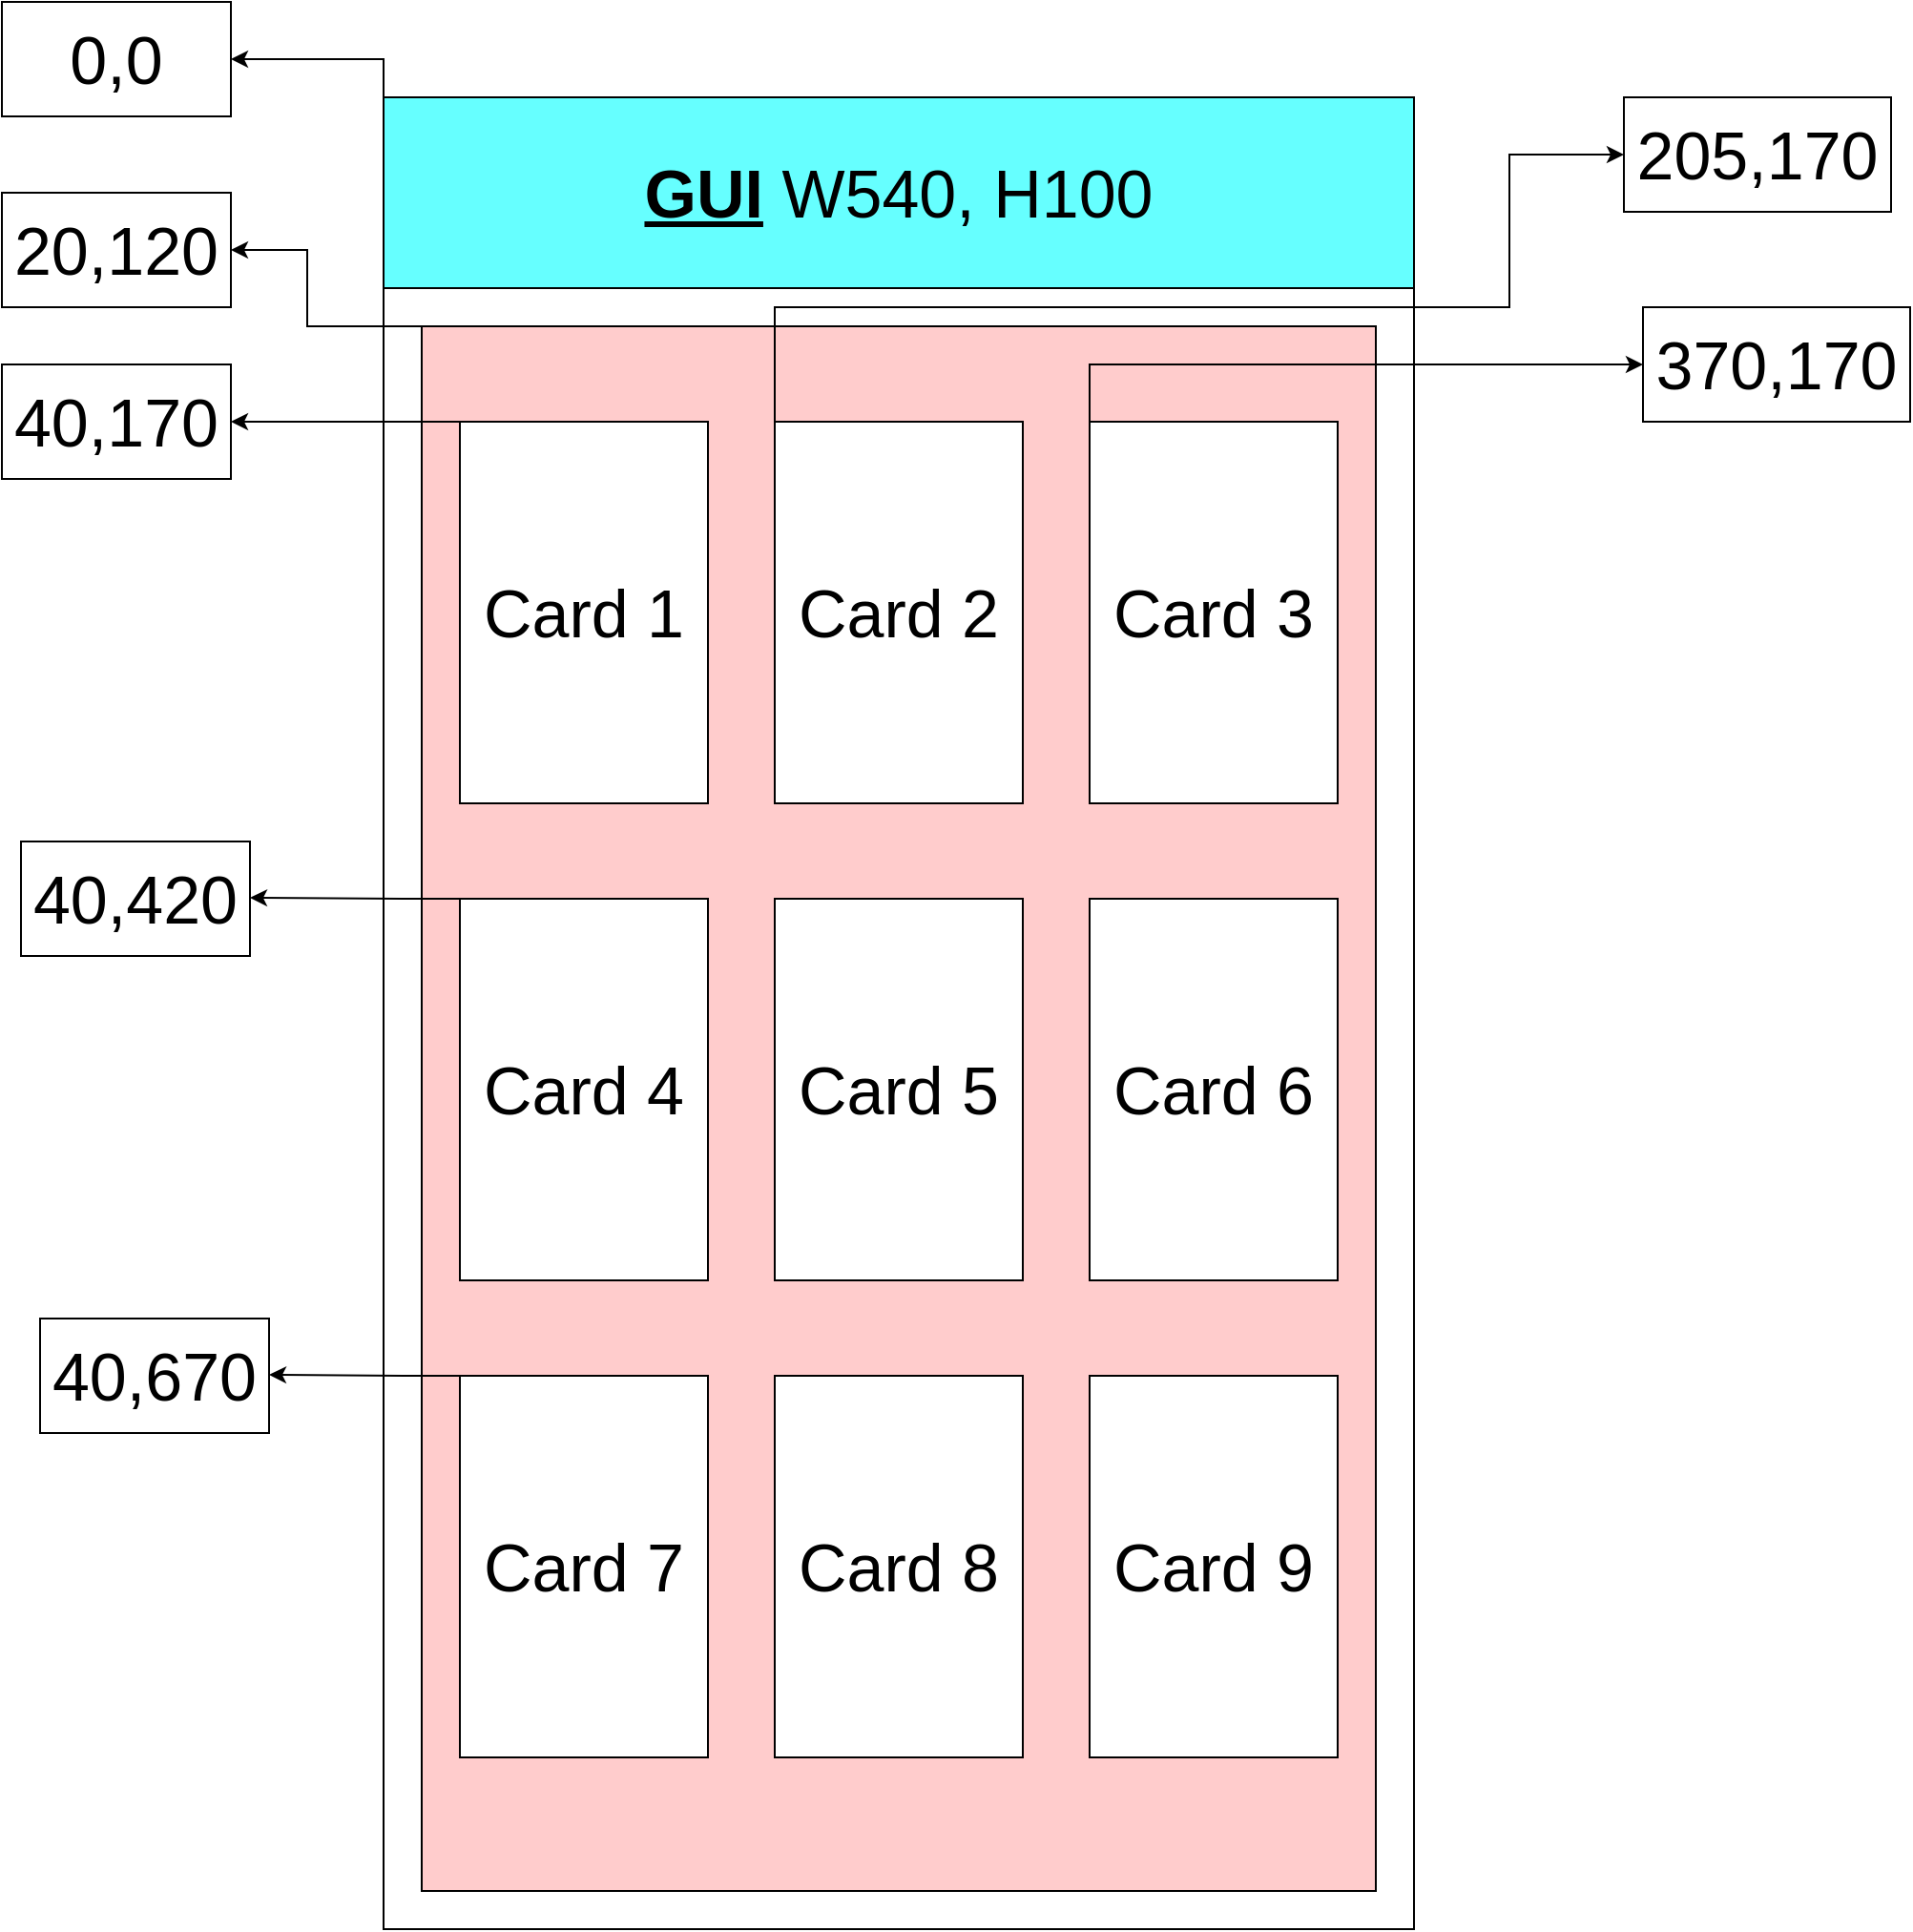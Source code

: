<mxfile version="21.7.5" type="device">
  <diagram name="Page-1" id="RToZYSdI2lvEUdarF9eZ">
    <mxGraphModel dx="1049" dy="1747" grid="1" gridSize="10" guides="1" tooltips="1" connect="1" arrows="1" fold="1" page="1" pageScale="1" pageWidth="2000" pageHeight="3000" math="0" shadow="0">
      <root>
        <mxCell id="0" />
        <mxCell id="1" parent="0" />
        <mxCell id="TQ5ufJPgA8B5lT9nGRSe-1" value="" style="rounded=0;whiteSpace=wrap;html=1;" parent="1" vertex="1">
          <mxGeometry x="210" y="180" width="540" height="960" as="geometry" />
        </mxCell>
        <mxCell id="TQ5ufJPgA8B5lT9nGRSe-15" style="edgeStyle=orthogonalEdgeStyle;rounded=0;orthogonalLoop=1;jettySize=auto;html=1;exitX=0;exitY=0;exitDx=0;exitDy=0;" parent="1" source="TQ5ufJPgA8B5lT9nGRSe-2" edge="1">
          <mxGeometry relative="1" as="geometry">
            <mxPoint x="130" y="160" as="targetPoint" />
            <Array as="points">
              <mxPoint x="210" y="160" />
            </Array>
          </mxGeometry>
        </mxCell>
        <mxCell id="TQ5ufJPgA8B5lT9nGRSe-2" value="&lt;font style=&quot;font-size: 35px;&quot;&gt;&lt;b&gt;&lt;u&gt;GUI&lt;/u&gt;&lt;/b&gt; W540, H100&lt;/font&gt;" style="rounded=0;whiteSpace=wrap;html=1;fillColor=#66FFFF;" parent="1" vertex="1">
          <mxGeometry x="210" y="180" width="540" height="100" as="geometry" />
        </mxCell>
        <mxCell id="TQ5ufJPgA8B5lT9nGRSe-29" style="edgeStyle=orthogonalEdgeStyle;rounded=0;orthogonalLoop=1;jettySize=auto;html=1;exitX=0;exitY=0;exitDx=0;exitDy=0;entryX=1;entryY=0.5;entryDx=0;entryDy=0;" parent="1" source="TQ5ufJPgA8B5lT9nGRSe-3" target="TQ5ufJPgA8B5lT9nGRSe-18" edge="1">
          <mxGeometry relative="1" as="geometry">
            <Array as="points">
              <mxPoint x="170" y="300" />
              <mxPoint x="170" y="260" />
            </Array>
          </mxGeometry>
        </mxCell>
        <mxCell id="TQ5ufJPgA8B5lT9nGRSe-3" value="&lt;font style=&quot;font-size: 35px;&quot;&gt;&lt;br&gt;&lt;/font&gt;" style="rounded=0;whiteSpace=wrap;html=1;strokeColor=#000000;fillColor=#FFCCCC;" parent="1" vertex="1">
          <mxGeometry x="230" y="300" width="500" height="820" as="geometry" />
        </mxCell>
        <mxCell id="TQ5ufJPgA8B5lT9nGRSe-20" style="edgeStyle=orthogonalEdgeStyle;rounded=0;orthogonalLoop=1;jettySize=auto;html=1;exitX=0;exitY=0;exitDx=0;exitDy=0;" parent="1" source="TQ5ufJPgA8B5lT9nGRSe-4" edge="1">
          <mxGeometry relative="1" as="geometry">
            <mxPoint x="130" y="350" as="targetPoint" />
            <Array as="points">
              <mxPoint x="170" y="350" />
              <mxPoint x="170" y="350" />
            </Array>
          </mxGeometry>
        </mxCell>
        <mxCell id="TQ5ufJPgA8B5lT9nGRSe-4" value="&lt;font style=&quot;font-size: 35px;&quot;&gt;Card 1&lt;/font&gt;" style="rounded=0;whiteSpace=wrap;html=1;" parent="1" vertex="1">
          <mxGeometry x="250" y="350" width="130" height="200" as="geometry" />
        </mxCell>
        <mxCell id="TQ5ufJPgA8B5lT9nGRSe-32" style="edgeStyle=orthogonalEdgeStyle;rounded=0;orthogonalLoop=1;jettySize=auto;html=1;exitX=0;exitY=0;exitDx=0;exitDy=0;entryX=0;entryY=0.5;entryDx=0;entryDy=0;" parent="1" source="TQ5ufJPgA8B5lT9nGRSe-5" target="TQ5ufJPgA8B5lT9nGRSe-31" edge="1">
          <mxGeometry relative="1" as="geometry">
            <Array as="points">
              <mxPoint x="415" y="290" />
              <mxPoint x="800" y="290" />
              <mxPoint x="800" y="210" />
            </Array>
          </mxGeometry>
        </mxCell>
        <mxCell id="TQ5ufJPgA8B5lT9nGRSe-5" value="&lt;font style=&quot;font-size: 35px;&quot;&gt;Card 2&lt;/font&gt;" style="rounded=0;whiteSpace=wrap;html=1;" parent="1" vertex="1">
          <mxGeometry x="415" y="350" width="130" height="200" as="geometry" />
        </mxCell>
        <mxCell id="TQ5ufJPgA8B5lT9nGRSe-35" style="edgeStyle=orthogonalEdgeStyle;rounded=0;orthogonalLoop=1;jettySize=auto;html=1;exitX=0;exitY=0;exitDx=0;exitDy=0;" parent="1" source="TQ5ufJPgA8B5lT9nGRSe-6" edge="1">
          <mxGeometry relative="1" as="geometry">
            <mxPoint x="870" y="320" as="targetPoint" />
            <Array as="points">
              <mxPoint x="580" y="320" />
              <mxPoint x="860" y="320" />
            </Array>
          </mxGeometry>
        </mxCell>
        <mxCell id="TQ5ufJPgA8B5lT9nGRSe-6" value="&lt;font style=&quot;font-size: 35px;&quot;&gt;Card 3&lt;/font&gt;" style="rounded=0;whiteSpace=wrap;html=1;" parent="1" vertex="1">
          <mxGeometry x="580" y="350" width="130" height="200" as="geometry" />
        </mxCell>
        <mxCell id="TQ5ufJPgA8B5lT9nGRSe-23" style="edgeStyle=orthogonalEdgeStyle;rounded=0;orthogonalLoop=1;jettySize=auto;html=1;exitX=0;exitY=0;exitDx=0;exitDy=0;" parent="1" source="TQ5ufJPgA8B5lT9nGRSe-7" edge="1">
          <mxGeometry relative="1" as="geometry">
            <mxPoint x="140" y="599.5" as="targetPoint" />
            <Array as="points">
              <mxPoint x="220" y="600" />
              <mxPoint x="220" y="600" />
            </Array>
          </mxGeometry>
        </mxCell>
        <mxCell id="TQ5ufJPgA8B5lT9nGRSe-7" value="&lt;font style=&quot;font-size: 35px;&quot;&gt;Card 4&lt;/font&gt;" style="rounded=0;whiteSpace=wrap;html=1;" parent="1" vertex="1">
          <mxGeometry x="250" y="600" width="130" height="200" as="geometry" />
        </mxCell>
        <mxCell id="TQ5ufJPgA8B5lT9nGRSe-9" value="&lt;font style=&quot;font-size: 35px;&quot;&gt;Card 5&lt;/font&gt;" style="rounded=0;whiteSpace=wrap;html=1;" parent="1" vertex="1">
          <mxGeometry x="415" y="600" width="130" height="200" as="geometry" />
        </mxCell>
        <mxCell id="TQ5ufJPgA8B5lT9nGRSe-10" value="&lt;font style=&quot;font-size: 35px;&quot;&gt;Card 6&lt;/font&gt;" style="rounded=0;whiteSpace=wrap;html=1;" parent="1" vertex="1">
          <mxGeometry x="580" y="600" width="130" height="200" as="geometry" />
        </mxCell>
        <mxCell id="TQ5ufJPgA8B5lT9nGRSe-25" style="edgeStyle=orthogonalEdgeStyle;rounded=0;orthogonalLoop=1;jettySize=auto;html=1;exitX=0;exitY=0;exitDx=0;exitDy=0;" parent="1" source="TQ5ufJPgA8B5lT9nGRSe-11" edge="1">
          <mxGeometry relative="1" as="geometry">
            <mxPoint x="150" y="849.5" as="targetPoint" />
            <Array as="points">
              <mxPoint x="220" y="850" />
              <mxPoint x="220" y="850" />
            </Array>
          </mxGeometry>
        </mxCell>
        <mxCell id="TQ5ufJPgA8B5lT9nGRSe-11" value="&lt;font style=&quot;font-size: 35px;&quot;&gt;Card 7&lt;/font&gt;" style="rounded=0;whiteSpace=wrap;html=1;" parent="1" vertex="1">
          <mxGeometry x="250" y="850" width="130" height="200" as="geometry" />
        </mxCell>
        <mxCell id="TQ5ufJPgA8B5lT9nGRSe-12" value="&lt;font style=&quot;font-size: 35px;&quot;&gt;Card 8&lt;/font&gt;" style="rounded=0;whiteSpace=wrap;html=1;" parent="1" vertex="1">
          <mxGeometry x="415" y="850" width="130" height="200" as="geometry" />
        </mxCell>
        <mxCell id="TQ5ufJPgA8B5lT9nGRSe-13" value="&lt;font style=&quot;font-size: 35px;&quot;&gt;Card 9&lt;/font&gt;" style="rounded=0;whiteSpace=wrap;html=1;" parent="1" vertex="1">
          <mxGeometry x="580" y="850" width="130" height="200" as="geometry" />
        </mxCell>
        <mxCell id="TQ5ufJPgA8B5lT9nGRSe-16" value="&lt;font style=&quot;font-size: 35px;&quot;&gt;0,0&lt;/font&gt;" style="rounded=0;whiteSpace=wrap;html=1;" parent="1" vertex="1">
          <mxGeometry x="10" y="130" width="120" height="60" as="geometry" />
        </mxCell>
        <mxCell id="TQ5ufJPgA8B5lT9nGRSe-18" value="&lt;font style=&quot;font-size: 35px;&quot;&gt;20,120&lt;/font&gt;" style="rounded=0;whiteSpace=wrap;html=1;" parent="1" vertex="1">
          <mxGeometry x="10" y="230" width="120" height="60" as="geometry" />
        </mxCell>
        <mxCell id="TQ5ufJPgA8B5lT9nGRSe-21" value="&lt;font style=&quot;font-size: 35px;&quot;&gt;40,170&lt;/font&gt;" style="rounded=0;whiteSpace=wrap;html=1;" parent="1" vertex="1">
          <mxGeometry x="10" y="320" width="120" height="60" as="geometry" />
        </mxCell>
        <mxCell id="TQ5ufJPgA8B5lT9nGRSe-24" value="&lt;font style=&quot;font-size: 35px;&quot;&gt;40,420&lt;/font&gt;" style="rounded=0;whiteSpace=wrap;html=1;" parent="1" vertex="1">
          <mxGeometry x="20" y="570" width="120" height="60" as="geometry" />
        </mxCell>
        <mxCell id="TQ5ufJPgA8B5lT9nGRSe-26" value="&lt;font style=&quot;font-size: 35px;&quot;&gt;40,670&lt;/font&gt;" style="rounded=0;whiteSpace=wrap;html=1;" parent="1" vertex="1">
          <mxGeometry x="30" y="820" width="120" height="60" as="geometry" />
        </mxCell>
        <mxCell id="TQ5ufJPgA8B5lT9nGRSe-31" value="&lt;font style=&quot;font-size: 35px;&quot;&gt;205,170&lt;/font&gt;" style="rounded=0;whiteSpace=wrap;html=1;" parent="1" vertex="1">
          <mxGeometry x="860" y="180" width="140" height="60" as="geometry" />
        </mxCell>
        <mxCell id="TQ5ufJPgA8B5lT9nGRSe-36" value="&lt;font style=&quot;font-size: 35px;&quot;&gt;370,170&lt;/font&gt;" style="rounded=0;whiteSpace=wrap;html=1;" parent="1" vertex="1">
          <mxGeometry x="870" y="290" width="140" height="60" as="geometry" />
        </mxCell>
      </root>
    </mxGraphModel>
  </diagram>
</mxfile>
